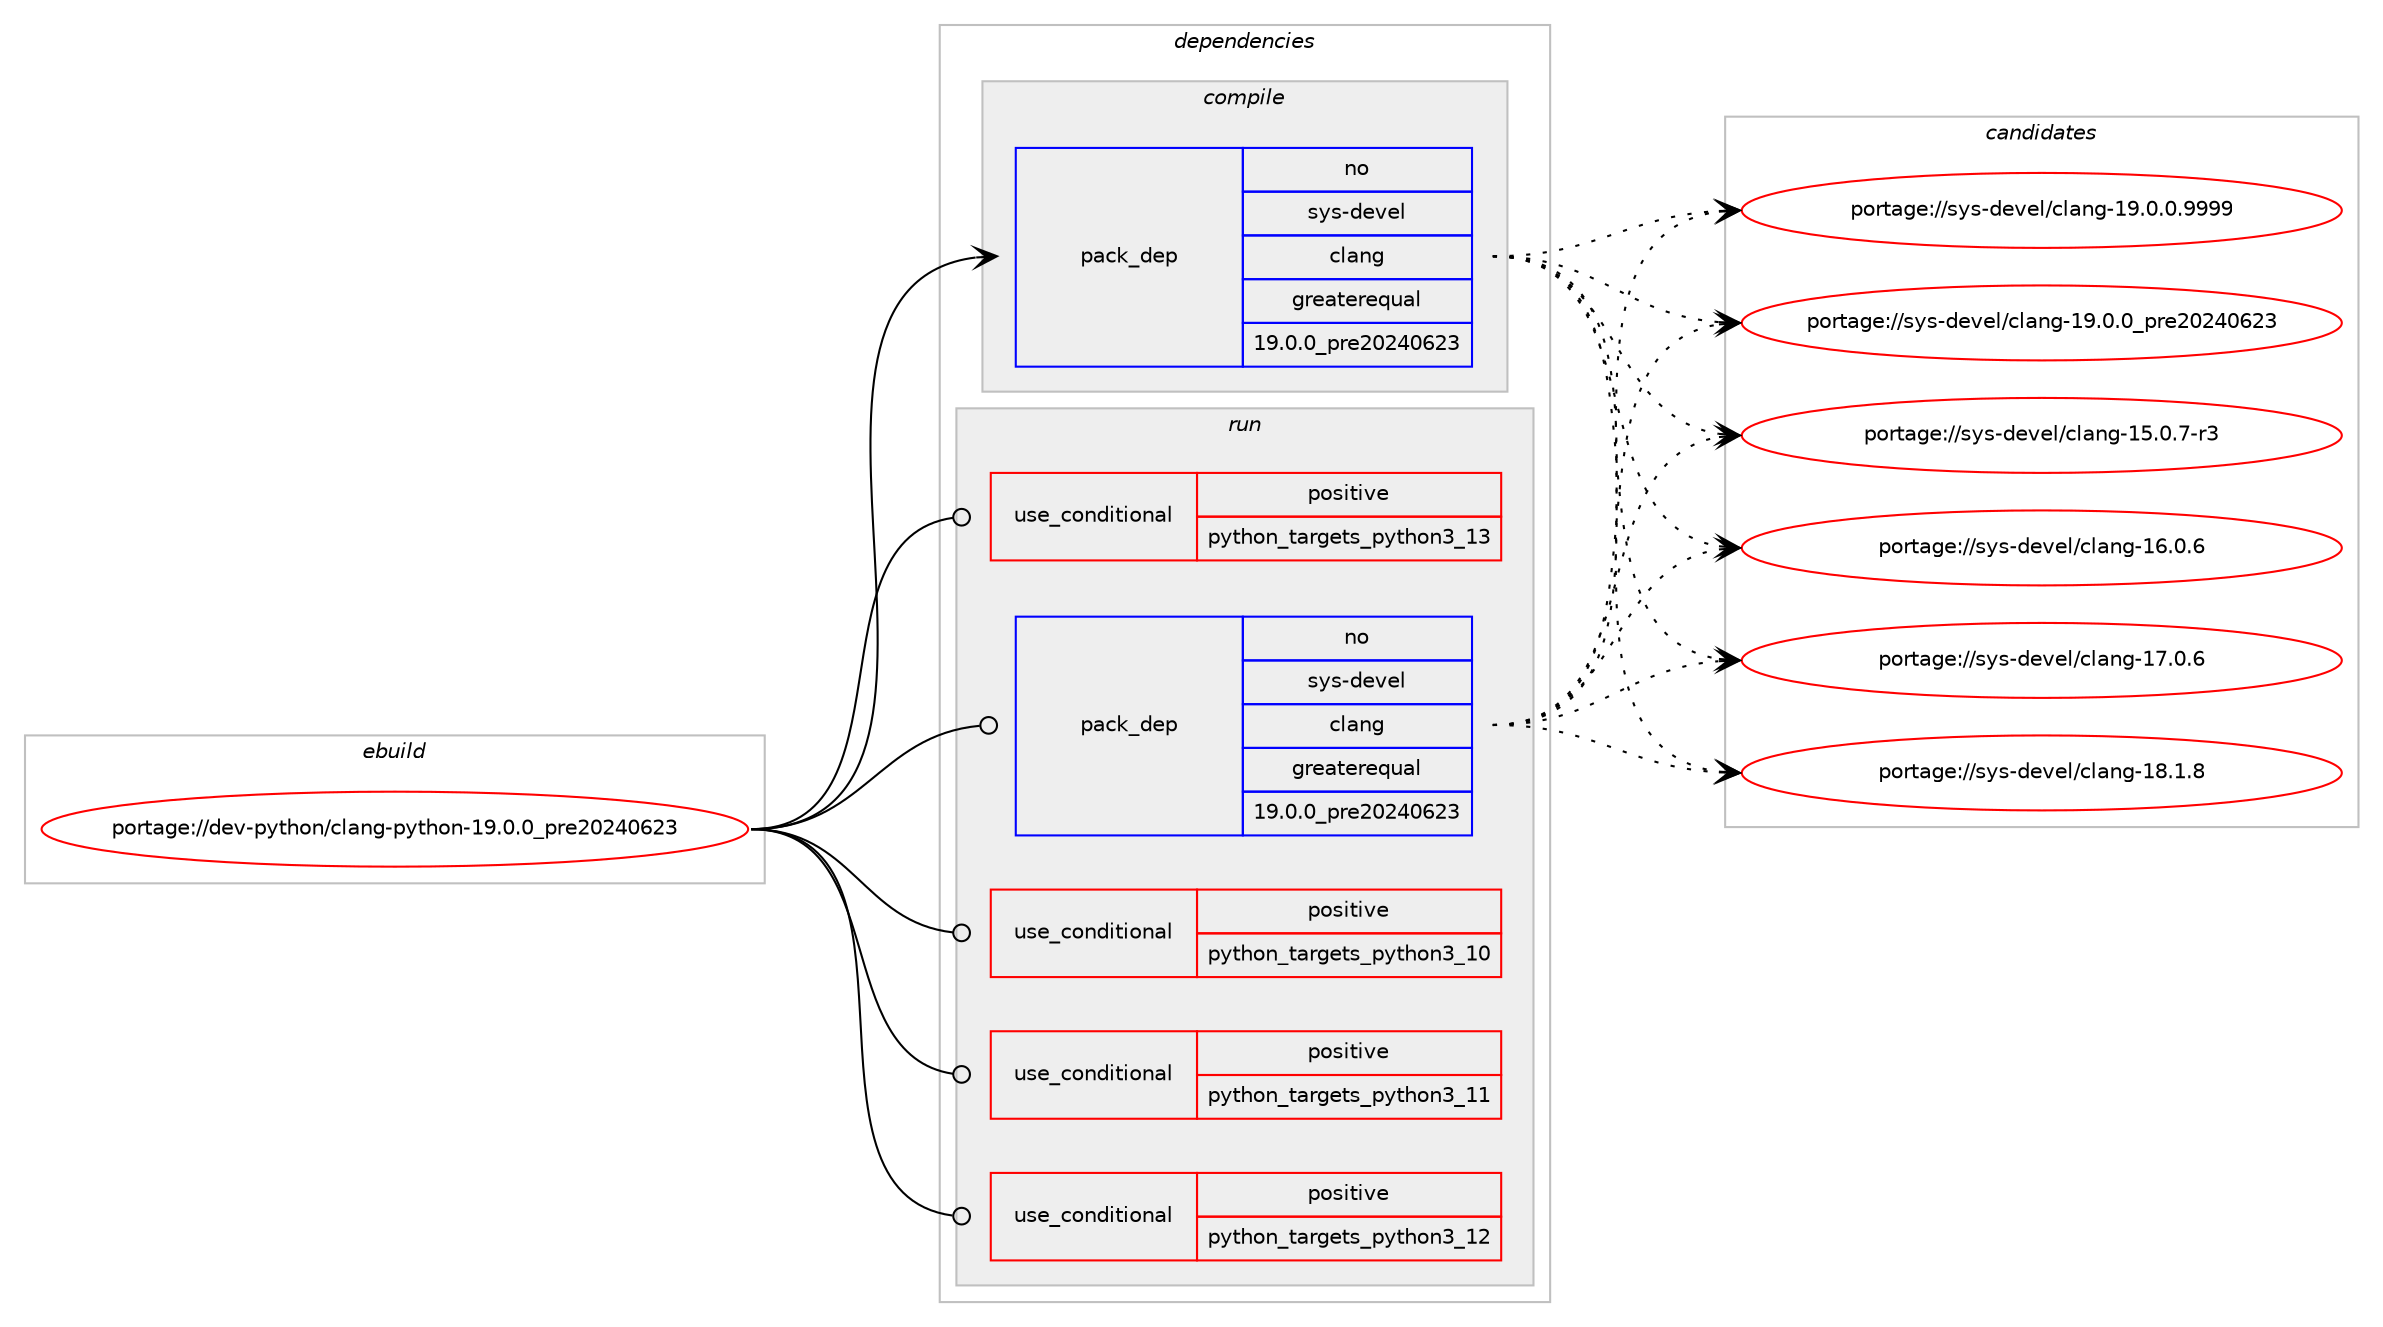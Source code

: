 digraph prolog {

# *************
# Graph options
# *************

newrank=true;
concentrate=true;
compound=true;
graph [rankdir=LR,fontname=Helvetica,fontsize=10,ranksep=1.5];#, ranksep=2.5, nodesep=0.2];
edge  [arrowhead=vee];
node  [fontname=Helvetica,fontsize=10];

# **********
# The ebuild
# **********

subgraph cluster_leftcol {
color=gray;
rank=same;
label=<<i>ebuild</i>>;
id [label="portage://dev-python/clang-python-19.0.0_pre20240623", color=red, width=4, href="../dev-python/clang-python-19.0.0_pre20240623.svg"];
}

# ****************
# The dependencies
# ****************

subgraph cluster_midcol {
color=gray;
label=<<i>dependencies</i>>;
subgraph cluster_compile {
fillcolor="#eeeeee";
style=filled;
label=<<i>compile</i>>;
subgraph pack40177 {
dependency72186 [label=<<TABLE BORDER="0" CELLBORDER="1" CELLSPACING="0" CELLPADDING="4" WIDTH="220"><TR><TD ROWSPAN="6" CELLPADDING="30">pack_dep</TD></TR><TR><TD WIDTH="110">no</TD></TR><TR><TD>sys-devel</TD></TR><TR><TD>clang</TD></TR><TR><TD>greaterequal</TD></TR><TR><TD>19.0.0_pre20240623</TD></TR></TABLE>>, shape=none, color=blue];
}
id:e -> dependency72186:w [weight=20,style="solid",arrowhead="vee"];
# *** BEGIN UNKNOWN DEPENDENCY TYPE (TODO) ***
# id -> package_dependency(portage://dev-python/clang-python-19.0.0_pre20240623,install,weak,sys-devel,clang,none,[,,],[slot(0)],[use(enable(python),negative)])
# *** END UNKNOWN DEPENDENCY TYPE (TODO) ***

# *** BEGIN UNKNOWN DEPENDENCY TYPE (TODO) ***
# id -> package_dependency(portage://dev-python/clang-python-19.0.0_pre20240623,install,weak,sys-devel,llvm,none,[,,],[slot(0)],[use(enable(clang),negative),use(enable(python),negative)])
# *** END UNKNOWN DEPENDENCY TYPE (TODO) ***

}
subgraph cluster_compileandrun {
fillcolor="#eeeeee";
style=filled;
label=<<i>compile and run</i>>;
}
subgraph cluster_run {
fillcolor="#eeeeee";
style=filled;
label=<<i>run</i>>;
subgraph cond30797 {
dependency72187 [label=<<TABLE BORDER="0" CELLBORDER="1" CELLSPACING="0" CELLPADDING="4"><TR><TD ROWSPAN="3" CELLPADDING="10">use_conditional</TD></TR><TR><TD>positive</TD></TR><TR><TD>python_targets_python3_10</TD></TR></TABLE>>, shape=none, color=red];
# *** BEGIN UNKNOWN DEPENDENCY TYPE (TODO) ***
# dependency72187 -> package_dependency(portage://dev-python/clang-python-19.0.0_pre20240623,run,no,dev-lang,python,none,[,,],[slot(3.10)],[])
# *** END UNKNOWN DEPENDENCY TYPE (TODO) ***

}
id:e -> dependency72187:w [weight=20,style="solid",arrowhead="odot"];
subgraph cond30798 {
dependency72188 [label=<<TABLE BORDER="0" CELLBORDER="1" CELLSPACING="0" CELLPADDING="4"><TR><TD ROWSPAN="3" CELLPADDING="10">use_conditional</TD></TR><TR><TD>positive</TD></TR><TR><TD>python_targets_python3_11</TD></TR></TABLE>>, shape=none, color=red];
# *** BEGIN UNKNOWN DEPENDENCY TYPE (TODO) ***
# dependency72188 -> package_dependency(portage://dev-python/clang-python-19.0.0_pre20240623,run,no,dev-lang,python,none,[,,],[slot(3.11)],[])
# *** END UNKNOWN DEPENDENCY TYPE (TODO) ***

}
id:e -> dependency72188:w [weight=20,style="solid",arrowhead="odot"];
subgraph cond30799 {
dependency72189 [label=<<TABLE BORDER="0" CELLBORDER="1" CELLSPACING="0" CELLPADDING="4"><TR><TD ROWSPAN="3" CELLPADDING="10">use_conditional</TD></TR><TR><TD>positive</TD></TR><TR><TD>python_targets_python3_12</TD></TR></TABLE>>, shape=none, color=red];
# *** BEGIN UNKNOWN DEPENDENCY TYPE (TODO) ***
# dependency72189 -> package_dependency(portage://dev-python/clang-python-19.0.0_pre20240623,run,no,dev-lang,python,none,[,,],[slot(3.12)],[])
# *** END UNKNOWN DEPENDENCY TYPE (TODO) ***

}
id:e -> dependency72189:w [weight=20,style="solid",arrowhead="odot"];
subgraph cond30800 {
dependency72190 [label=<<TABLE BORDER="0" CELLBORDER="1" CELLSPACING="0" CELLPADDING="4"><TR><TD ROWSPAN="3" CELLPADDING="10">use_conditional</TD></TR><TR><TD>positive</TD></TR><TR><TD>python_targets_python3_13</TD></TR></TABLE>>, shape=none, color=red];
# *** BEGIN UNKNOWN DEPENDENCY TYPE (TODO) ***
# dependency72190 -> package_dependency(portage://dev-python/clang-python-19.0.0_pre20240623,run,no,dev-lang,python,none,[,,],[slot(3.13)],[])
# *** END UNKNOWN DEPENDENCY TYPE (TODO) ***

}
id:e -> dependency72190:w [weight=20,style="solid",arrowhead="odot"];
subgraph pack40178 {
dependency72191 [label=<<TABLE BORDER="0" CELLBORDER="1" CELLSPACING="0" CELLPADDING="4" WIDTH="220"><TR><TD ROWSPAN="6" CELLPADDING="30">pack_dep</TD></TR><TR><TD WIDTH="110">no</TD></TR><TR><TD>sys-devel</TD></TR><TR><TD>clang</TD></TR><TR><TD>greaterequal</TD></TR><TR><TD>19.0.0_pre20240623</TD></TR></TABLE>>, shape=none, color=blue];
}
id:e -> dependency72191:w [weight=20,style="solid",arrowhead="odot"];
# *** BEGIN UNKNOWN DEPENDENCY TYPE (TODO) ***
# id -> package_dependency(portage://dev-python/clang-python-19.0.0_pre20240623,run,weak,sys-devel,clang,none,[,,],[slot(0)],[use(enable(python),negative)])
# *** END UNKNOWN DEPENDENCY TYPE (TODO) ***

# *** BEGIN UNKNOWN DEPENDENCY TYPE (TODO) ***
# id -> package_dependency(portage://dev-python/clang-python-19.0.0_pre20240623,run,weak,sys-devel,llvm,none,[,,],[slot(0)],[use(enable(clang),negative),use(enable(python),negative)])
# *** END UNKNOWN DEPENDENCY TYPE (TODO) ***

}
}

# **************
# The candidates
# **************

subgraph cluster_choices {
rank=same;
color=gray;
label=<<i>candidates</i>>;

subgraph choice40177 {
color=black;
nodesep=1;
choice11512111545100101118101108479910897110103454953464846554511451 [label="portage://sys-devel/clang-15.0.7-r3", color=red, width=4,href="../sys-devel/clang-15.0.7-r3.svg"];
choice1151211154510010111810110847991089711010345495446484654 [label="portage://sys-devel/clang-16.0.6", color=red, width=4,href="../sys-devel/clang-16.0.6.svg"];
choice1151211154510010111810110847991089711010345495546484654 [label="portage://sys-devel/clang-17.0.6", color=red, width=4,href="../sys-devel/clang-17.0.6.svg"];
choice1151211154510010111810110847991089711010345495646494656 [label="portage://sys-devel/clang-18.1.8", color=red, width=4,href="../sys-devel/clang-18.1.8.svg"];
choice11512111545100101118101108479910897110103454957464846484657575757 [label="portage://sys-devel/clang-19.0.0.9999", color=red, width=4,href="../sys-devel/clang-19.0.0.9999.svg"];
choice1151211154510010111810110847991089711010345495746484648951121141015048505248545051 [label="portage://sys-devel/clang-19.0.0_pre20240623", color=red, width=4,href="../sys-devel/clang-19.0.0_pre20240623.svg"];
dependency72186:e -> choice11512111545100101118101108479910897110103454953464846554511451:w [style=dotted,weight="100"];
dependency72186:e -> choice1151211154510010111810110847991089711010345495446484654:w [style=dotted,weight="100"];
dependency72186:e -> choice1151211154510010111810110847991089711010345495546484654:w [style=dotted,weight="100"];
dependency72186:e -> choice1151211154510010111810110847991089711010345495646494656:w [style=dotted,weight="100"];
dependency72186:e -> choice11512111545100101118101108479910897110103454957464846484657575757:w [style=dotted,weight="100"];
dependency72186:e -> choice1151211154510010111810110847991089711010345495746484648951121141015048505248545051:w [style=dotted,weight="100"];
}
subgraph choice40178 {
color=black;
nodesep=1;
choice11512111545100101118101108479910897110103454953464846554511451 [label="portage://sys-devel/clang-15.0.7-r3", color=red, width=4,href="../sys-devel/clang-15.0.7-r3.svg"];
choice1151211154510010111810110847991089711010345495446484654 [label="portage://sys-devel/clang-16.0.6", color=red, width=4,href="../sys-devel/clang-16.0.6.svg"];
choice1151211154510010111810110847991089711010345495546484654 [label="portage://sys-devel/clang-17.0.6", color=red, width=4,href="../sys-devel/clang-17.0.6.svg"];
choice1151211154510010111810110847991089711010345495646494656 [label="portage://sys-devel/clang-18.1.8", color=red, width=4,href="../sys-devel/clang-18.1.8.svg"];
choice11512111545100101118101108479910897110103454957464846484657575757 [label="portage://sys-devel/clang-19.0.0.9999", color=red, width=4,href="../sys-devel/clang-19.0.0.9999.svg"];
choice1151211154510010111810110847991089711010345495746484648951121141015048505248545051 [label="portage://sys-devel/clang-19.0.0_pre20240623", color=red, width=4,href="../sys-devel/clang-19.0.0_pre20240623.svg"];
dependency72191:e -> choice11512111545100101118101108479910897110103454953464846554511451:w [style=dotted,weight="100"];
dependency72191:e -> choice1151211154510010111810110847991089711010345495446484654:w [style=dotted,weight="100"];
dependency72191:e -> choice1151211154510010111810110847991089711010345495546484654:w [style=dotted,weight="100"];
dependency72191:e -> choice1151211154510010111810110847991089711010345495646494656:w [style=dotted,weight="100"];
dependency72191:e -> choice11512111545100101118101108479910897110103454957464846484657575757:w [style=dotted,weight="100"];
dependency72191:e -> choice1151211154510010111810110847991089711010345495746484648951121141015048505248545051:w [style=dotted,weight="100"];
}
}

}
